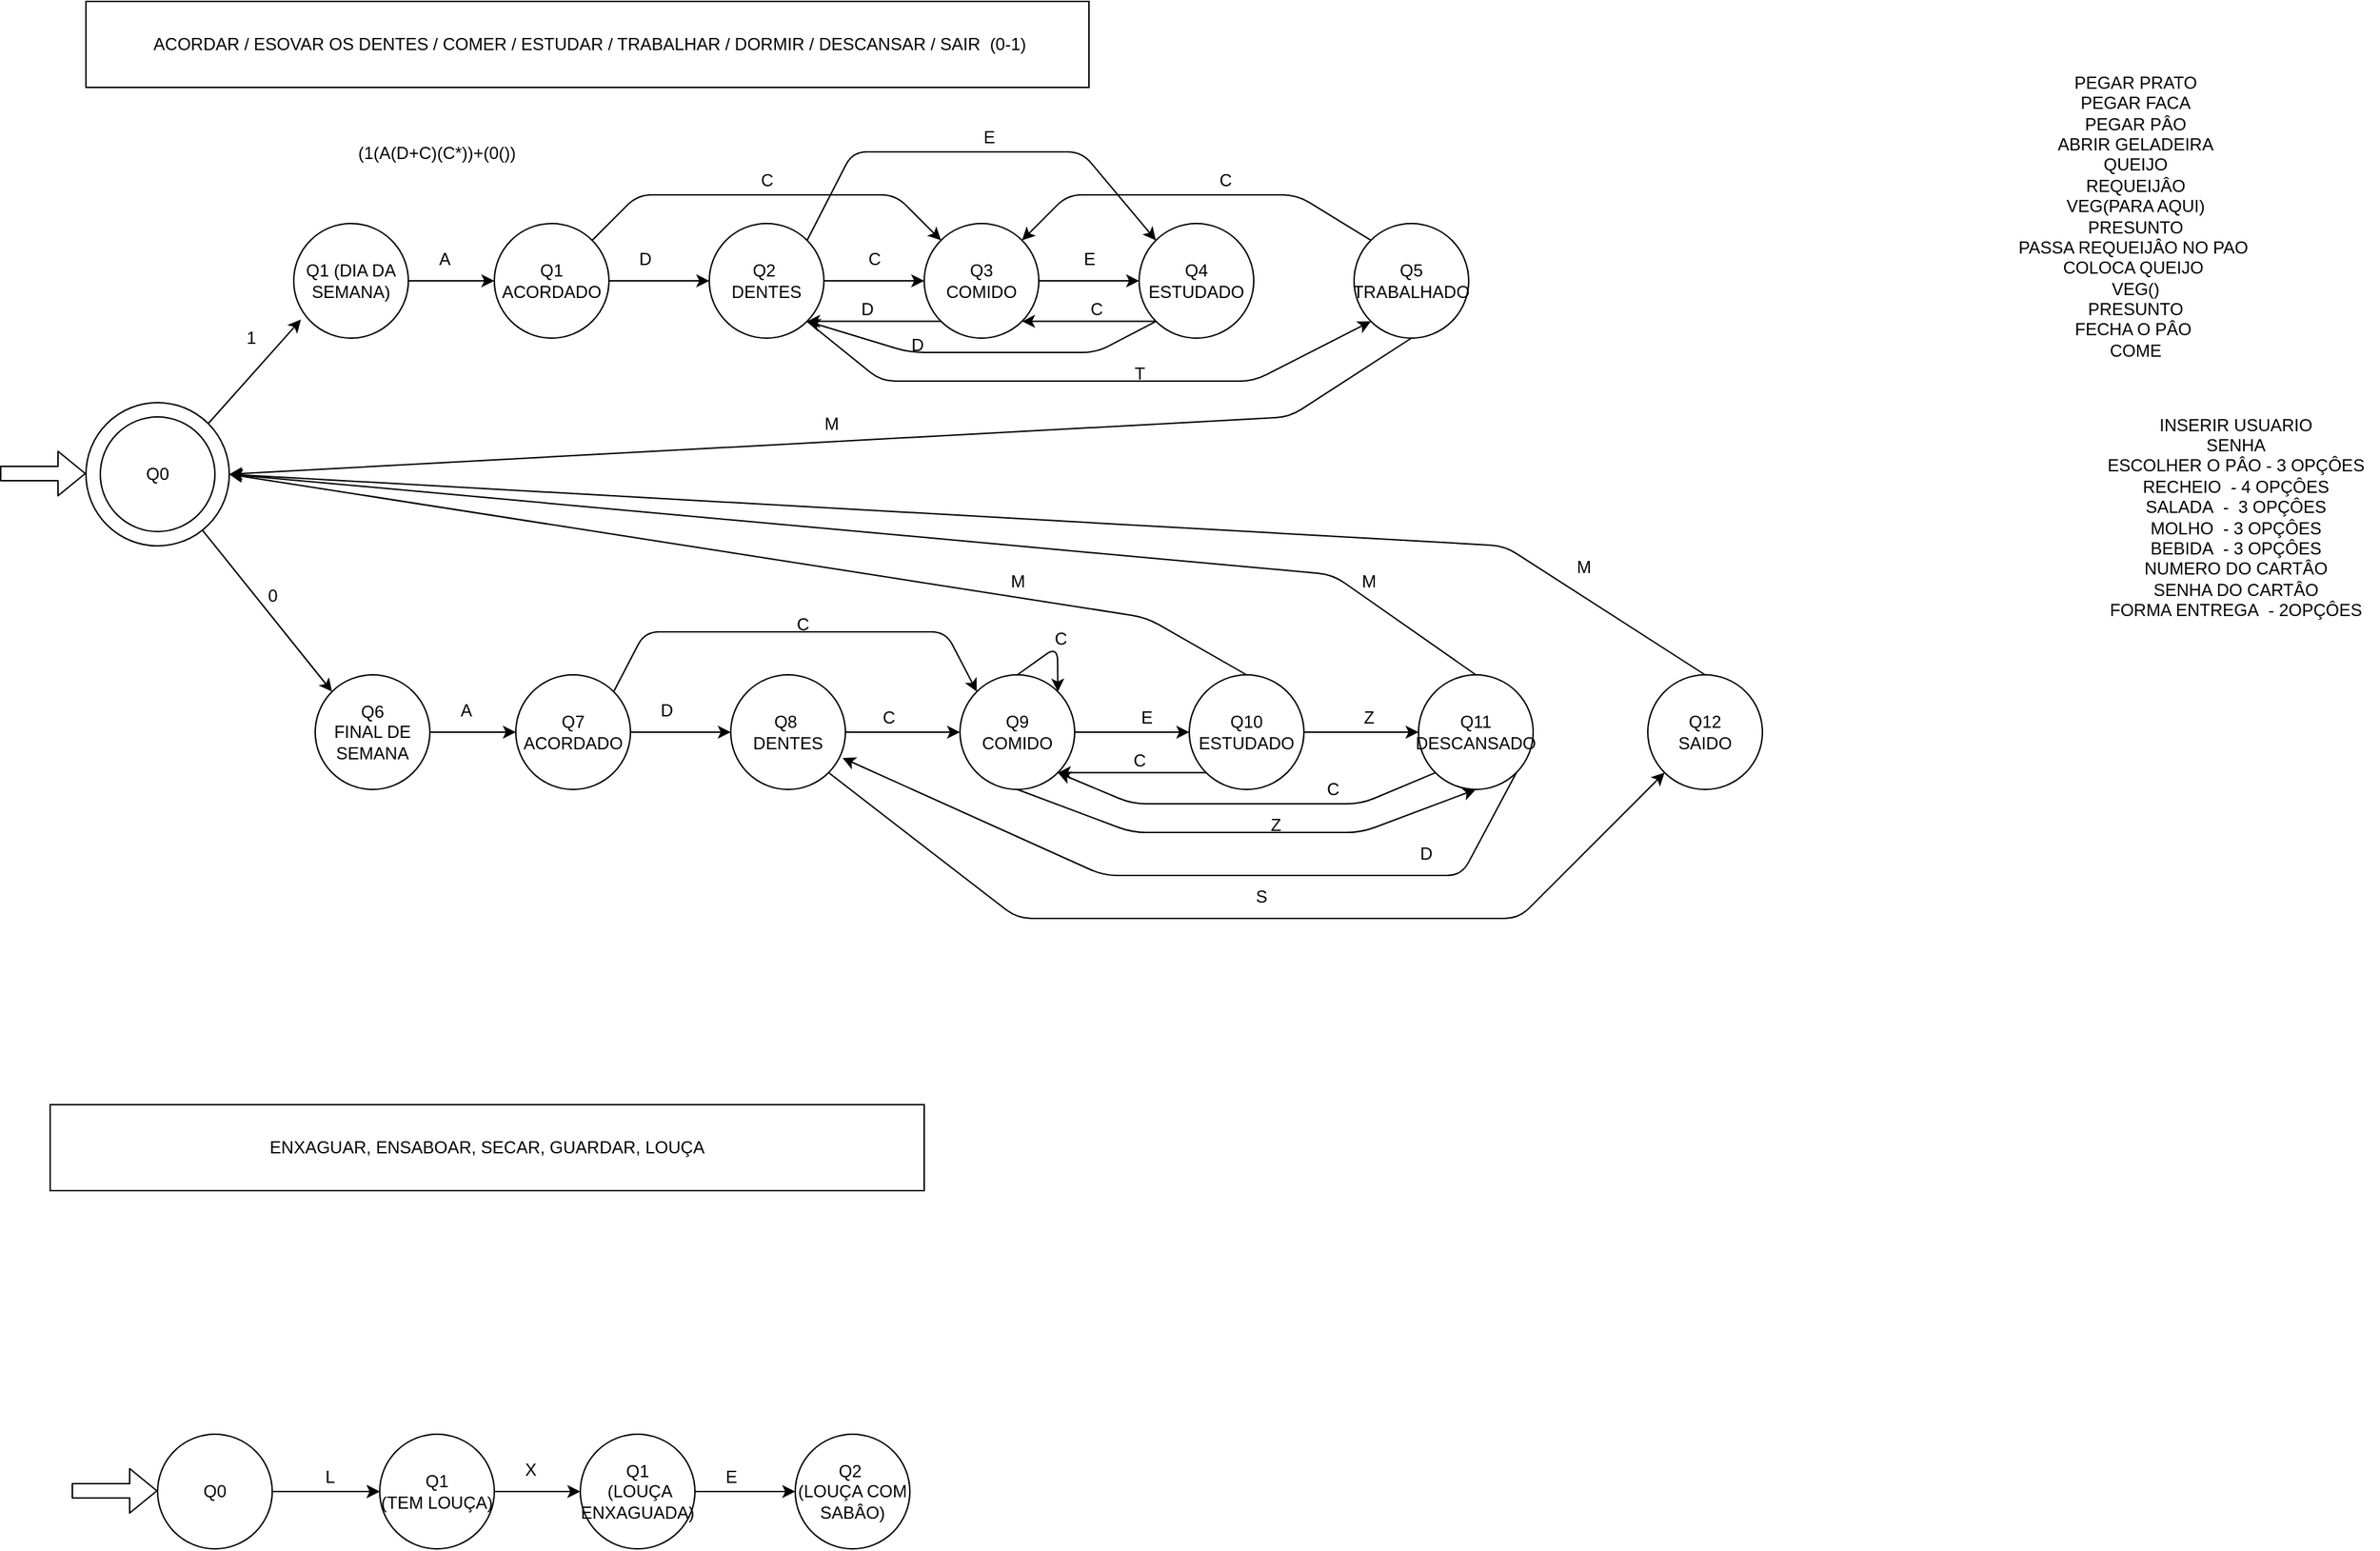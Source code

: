 <mxfile>
    <diagram id="M7fcVToLLHTWmSSGWDfn" name="Página-1">
        <mxGraphModel dx="2266" dy="792" grid="1" gridSize="10" guides="1" tooltips="1" connect="1" arrows="1" fold="1" page="1" pageScale="1" pageWidth="827" pageHeight="1169" math="0" shadow="0">
            <root>
                <mxCell id="0"/>
                <mxCell id="1" parent="0"/>
                <mxCell id="132" value="" style="ellipse;whiteSpace=wrap;html=1;aspect=fixed;" vertex="1" parent="1">
                    <mxGeometry x="510" y="290" width="100" height="100" as="geometry"/>
                </mxCell>
                <mxCell id="29" value="&amp;nbsp;ACORDAR / ESOVAR OS DENTES / COMER / ESTUDAR / TRABALHAR / DORMIR / DESCANSAR / SAIR&amp;nbsp; (0-1)" style="rounded=0;whiteSpace=wrap;html=1;" vertex="1" parent="1">
                    <mxGeometry x="510" y="10" width="700" height="60" as="geometry"/>
                </mxCell>
                <mxCell id="84" style="edgeStyle=none;html=1;entryX=0;entryY=0;entryDx=0;entryDy=0;" edge="1" parent="1" source="132" target="76">
                    <mxGeometry relative="1" as="geometry">
                        <mxPoint x="590" y="380" as="sourcePoint"/>
                    </mxGeometry>
                </mxCell>
                <mxCell id="85" style="edgeStyle=none;html=1;entryX=0.063;entryY=0.838;entryDx=0;entryDy=0;entryPerimeter=0;exitX=1;exitY=0;exitDx=0;exitDy=0;" edge="1" parent="1" source="132" target="72">
                    <mxGeometry relative="1" as="geometry">
                        <mxPoint x="615" y="275" as="sourcePoint"/>
                    </mxGeometry>
                </mxCell>
                <mxCell id="68" value="Q0" style="ellipse;whiteSpace=wrap;html=1;aspect=fixed;" vertex="1" parent="1">
                    <mxGeometry x="520" y="300" width="80" height="80" as="geometry"/>
                </mxCell>
                <mxCell id="70" value="" style="shape=flexArrow;endArrow=classic;html=1;" edge="1" parent="1">
                    <mxGeometry width="50" height="50" relative="1" as="geometry">
                        <mxPoint x="450" y="339.5" as="sourcePoint"/>
                        <mxPoint x="510" y="339.5" as="targetPoint"/>
                    </mxGeometry>
                </mxCell>
                <mxCell id="87" value="" style="edgeStyle=none;html=1;" edge="1" parent="1" source="72" target="77">
                    <mxGeometry relative="1" as="geometry"/>
                </mxCell>
                <mxCell id="72" value="Q1 (DIA DA SEMANA)" style="ellipse;whiteSpace=wrap;html=1;aspect=fixed;" vertex="1" parent="1">
                    <mxGeometry x="655" y="165" width="80" height="80" as="geometry"/>
                </mxCell>
                <mxCell id="76" value="Q6&lt;br&gt;FINAL DE SEMANA" style="ellipse;whiteSpace=wrap;html=1;aspect=fixed;" vertex="1" parent="1">
                    <mxGeometry x="670" y="480" width="80" height="80" as="geometry"/>
                </mxCell>
                <mxCell id="95" value="" style="edgeStyle=none;html=1;" edge="1" parent="1" source="77" target="79">
                    <mxGeometry relative="1" as="geometry"/>
                </mxCell>
                <mxCell id="112" style="edgeStyle=none;html=1;exitX=1;exitY=0;exitDx=0;exitDy=0;entryX=0;entryY=0;entryDx=0;entryDy=0;" edge="1" parent="1" source="77" target="81">
                    <mxGeometry relative="1" as="geometry">
                        <Array as="points">
                            <mxPoint x="895" y="145"/>
                            <mxPoint x="1075" y="145"/>
                        </Array>
                    </mxGeometry>
                </mxCell>
                <mxCell id="77" value="Q1 ACORDADO" style="ellipse;whiteSpace=wrap;html=1;aspect=fixed;" vertex="1" parent="1">
                    <mxGeometry x="795" y="165" width="80" height="80" as="geometry"/>
                </mxCell>
                <mxCell id="97" value="" style="edgeStyle=none;html=1;" edge="1" parent="1" source="79" target="81">
                    <mxGeometry relative="1" as="geometry"/>
                </mxCell>
                <mxCell id="114" style="edgeStyle=none;html=1;exitX=1;exitY=0;exitDx=0;exitDy=0;entryX=0;entryY=0;entryDx=0;entryDy=0;" edge="1" parent="1" source="79" target="100">
                    <mxGeometry relative="1" as="geometry">
                        <Array as="points">
                            <mxPoint x="1045" y="115"/>
                            <mxPoint x="1205" y="115"/>
                        </Array>
                    </mxGeometry>
                </mxCell>
                <mxCell id="116" style="edgeStyle=none;html=1;exitX=1;exitY=1;exitDx=0;exitDy=0;entryX=0;entryY=1;entryDx=0;entryDy=0;" edge="1" parent="1" source="79" target="107">
                    <mxGeometry relative="1" as="geometry">
                        <Array as="points">
                            <mxPoint x="1065" y="275"/>
                            <mxPoint x="1325" y="275"/>
                        </Array>
                    </mxGeometry>
                </mxCell>
                <mxCell id="79" value="Q2&amp;nbsp;&lt;br&gt;DENTES" style="ellipse;whiteSpace=wrap;html=1;aspect=fixed;" vertex="1" parent="1">
                    <mxGeometry x="945" y="165" width="80" height="80" as="geometry"/>
                </mxCell>
                <mxCell id="101" value="" style="edgeStyle=none;html=1;" edge="1" parent="1" source="81" target="100">
                    <mxGeometry relative="1" as="geometry"/>
                </mxCell>
                <mxCell id="125" style="edgeStyle=none;html=1;exitX=0;exitY=1;exitDx=0;exitDy=0;entryX=1;entryY=1;entryDx=0;entryDy=0;" edge="1" parent="1" source="81" target="79">
                    <mxGeometry relative="1" as="geometry"/>
                </mxCell>
                <mxCell id="81" value="Q3&lt;br&gt;COMIDO" style="ellipse;whiteSpace=wrap;html=1;aspect=fixed;" vertex="1" parent="1">
                    <mxGeometry x="1095" y="165" width="80" height="80" as="geometry"/>
                </mxCell>
                <mxCell id="89" value="1" style="text;html=1;align=center;verticalAlign=middle;resizable=0;points=[];autosize=1;strokeColor=none;fillColor=none;" vertex="1" parent="1">
                    <mxGeometry x="610" y="230" width="30" height="30" as="geometry"/>
                </mxCell>
                <mxCell id="90" value="A" style="text;html=1;align=center;verticalAlign=middle;resizable=0;points=[];autosize=1;strokeColor=none;fillColor=none;" vertex="1" parent="1">
                    <mxGeometry x="745" y="175" width="30" height="30" as="geometry"/>
                </mxCell>
                <mxCell id="96" value="D" style="text;html=1;align=center;verticalAlign=middle;resizable=0;points=[];autosize=1;strokeColor=none;fillColor=none;" vertex="1" parent="1">
                    <mxGeometry x="885" y="175" width="30" height="30" as="geometry"/>
                </mxCell>
                <mxCell id="98" value="C" style="text;html=1;align=center;verticalAlign=middle;resizable=0;points=[];autosize=1;strokeColor=none;fillColor=none;" vertex="1" parent="1">
                    <mxGeometry x="1045" y="175" width="30" height="30" as="geometry"/>
                </mxCell>
                <mxCell id="119" style="edgeStyle=none;html=1;exitX=0;exitY=1;exitDx=0;exitDy=0;entryX=1;entryY=1;entryDx=0;entryDy=0;" edge="1" parent="1" source="100" target="79">
                    <mxGeometry relative="1" as="geometry">
                        <Array as="points">
                            <mxPoint x="1215" y="255"/>
                            <mxPoint x="1085" y="255"/>
                        </Array>
                    </mxGeometry>
                </mxCell>
                <mxCell id="121" style="edgeStyle=none;html=1;exitX=0;exitY=1;exitDx=0;exitDy=0;entryX=1;entryY=1;entryDx=0;entryDy=0;" edge="1" parent="1" source="100" target="81">
                    <mxGeometry relative="1" as="geometry"/>
                </mxCell>
                <mxCell id="100" value="Q4&lt;br&gt;ESTUDADO" style="ellipse;whiteSpace=wrap;html=1;aspect=fixed;" vertex="1" parent="1">
                    <mxGeometry x="1245" y="165" width="80" height="80" as="geometry"/>
                </mxCell>
                <mxCell id="106" value="E" style="text;html=1;align=center;verticalAlign=middle;resizable=0;points=[];autosize=1;strokeColor=none;fillColor=none;" vertex="1" parent="1">
                    <mxGeometry x="1195" y="175" width="30" height="30" as="geometry"/>
                </mxCell>
                <mxCell id="123" style="edgeStyle=none;html=1;exitX=0;exitY=0;exitDx=0;exitDy=0;entryX=1;entryY=0;entryDx=0;entryDy=0;" edge="1" parent="1" source="107" target="81">
                    <mxGeometry relative="1" as="geometry">
                        <mxPoint x="1365" y="135" as="targetPoint"/>
                        <Array as="points">
                            <mxPoint x="1355" y="145"/>
                            <mxPoint x="1195" y="145"/>
                        </Array>
                    </mxGeometry>
                </mxCell>
                <mxCell id="139" style="edgeStyle=none;html=1;exitX=0.5;exitY=1;exitDx=0;exitDy=0;entryX=1;entryY=0.5;entryDx=0;entryDy=0;" edge="1" parent="1" source="107" target="132">
                    <mxGeometry relative="1" as="geometry">
                        <Array as="points">
                            <mxPoint x="1350" y="300"/>
                        </Array>
                    </mxGeometry>
                </mxCell>
                <mxCell id="107" value="Q5&lt;br&gt;TRABALHADO" style="ellipse;whiteSpace=wrap;html=1;aspect=fixed;" vertex="1" parent="1">
                    <mxGeometry x="1395" y="165" width="80" height="80" as="geometry"/>
                </mxCell>
                <mxCell id="113" value="C" style="text;html=1;align=center;verticalAlign=middle;resizable=0;points=[];autosize=1;strokeColor=none;fillColor=none;" vertex="1" parent="1">
                    <mxGeometry x="970" y="120" width="30" height="30" as="geometry"/>
                </mxCell>
                <mxCell id="115" value="E" style="text;html=1;align=center;verticalAlign=middle;resizable=0;points=[];autosize=1;strokeColor=none;fillColor=none;" vertex="1" parent="1">
                    <mxGeometry x="1125" y="90" width="30" height="30" as="geometry"/>
                </mxCell>
                <mxCell id="117" value="T" style="text;html=1;align=center;verticalAlign=middle;resizable=0;points=[];autosize=1;strokeColor=none;fillColor=none;" vertex="1" parent="1">
                    <mxGeometry x="1230" y="255" width="30" height="30" as="geometry"/>
                </mxCell>
                <mxCell id="122" value="C" style="text;html=1;align=center;verticalAlign=middle;resizable=0;points=[];autosize=1;strokeColor=none;fillColor=none;" vertex="1" parent="1">
                    <mxGeometry x="1200" y="210" width="30" height="30" as="geometry"/>
                </mxCell>
                <mxCell id="124" value="C" style="text;html=1;align=center;verticalAlign=middle;resizable=0;points=[];autosize=1;strokeColor=none;fillColor=none;" vertex="1" parent="1">
                    <mxGeometry x="1290" y="120" width="30" height="30" as="geometry"/>
                </mxCell>
                <mxCell id="126" value="D" style="text;html=1;align=center;verticalAlign=middle;resizable=0;points=[];autosize=1;strokeColor=none;fillColor=none;" vertex="1" parent="1">
                    <mxGeometry x="1040" y="210" width="30" height="30" as="geometry"/>
                </mxCell>
                <mxCell id="127" value="D" style="text;html=1;align=center;verticalAlign=middle;resizable=0;points=[];autosize=1;strokeColor=none;fillColor=none;" vertex="1" parent="1">
                    <mxGeometry x="1075" y="235" width="30" height="30" as="geometry"/>
                </mxCell>
                <mxCell id="131" value="M" style="text;html=1;align=center;verticalAlign=middle;resizable=0;points=[];autosize=1;strokeColor=none;fillColor=none;" vertex="1" parent="1">
                    <mxGeometry x="1015" y="290" width="30" height="30" as="geometry"/>
                </mxCell>
                <mxCell id="133" value="0" style="text;html=1;align=center;verticalAlign=middle;resizable=0;points=[];autosize=1;strokeColor=none;fillColor=none;" vertex="1" parent="1">
                    <mxGeometry x="625" y="410" width="30" height="30" as="geometry"/>
                </mxCell>
                <mxCell id="134" value="" style="edgeStyle=none;html=1;" edge="1" parent="1" target="136">
                    <mxGeometry relative="1" as="geometry">
                        <mxPoint x="750" y="520" as="sourcePoint"/>
                    </mxGeometry>
                </mxCell>
                <mxCell id="135" value="" style="edgeStyle=none;html=1;" edge="1" parent="1" source="136">
                    <mxGeometry relative="1" as="geometry">
                        <mxPoint x="960" y="520" as="targetPoint"/>
                    </mxGeometry>
                </mxCell>
                <mxCell id="152" style="edgeStyle=none;html=1;exitX=1;exitY=0;exitDx=0;exitDy=0;entryX=0;entryY=0;entryDx=0;entryDy=0;" edge="1" parent="1" source="136" target="141">
                    <mxGeometry relative="1" as="geometry">
                        <Array as="points">
                            <mxPoint x="900" y="450"/>
                            <mxPoint x="1110" y="450"/>
                        </Array>
                    </mxGeometry>
                </mxCell>
                <mxCell id="136" value="Q7 ACORDADO" style="ellipse;whiteSpace=wrap;html=1;aspect=fixed;" vertex="1" parent="1">
                    <mxGeometry x="810" y="480" width="80" height="80" as="geometry"/>
                </mxCell>
                <mxCell id="137" value="A" style="text;html=1;align=center;verticalAlign=middle;resizable=0;points=[];autosize=1;strokeColor=none;fillColor=none;" vertex="1" parent="1">
                    <mxGeometry x="760" y="490" width="30" height="30" as="geometry"/>
                </mxCell>
                <mxCell id="138" value="D" style="text;html=1;align=center;verticalAlign=middle;resizable=0;points=[];autosize=1;strokeColor=none;fillColor=none;" vertex="1" parent="1">
                    <mxGeometry x="900" y="490" width="30" height="30" as="geometry"/>
                </mxCell>
                <mxCell id="142" value="" style="edgeStyle=none;html=1;" edge="1" parent="1" source="140" target="141">
                    <mxGeometry relative="1" as="geometry"/>
                </mxCell>
                <mxCell id="155" style="edgeStyle=none;html=1;exitX=1;exitY=1;exitDx=0;exitDy=0;entryX=0;entryY=1;entryDx=0;entryDy=0;" edge="1" parent="1" source="140" target="147">
                    <mxGeometry relative="1" as="geometry">
                        <Array as="points">
                            <mxPoint x="1160" y="650"/>
                            <mxPoint x="1510" y="650"/>
                        </Array>
                    </mxGeometry>
                </mxCell>
                <mxCell id="140" value="Q8&amp;nbsp;&lt;br&gt;DENTES" style="ellipse;whiteSpace=wrap;html=1;aspect=fixed;" vertex="1" parent="1">
                    <mxGeometry x="960" y="480" width="80" height="80" as="geometry"/>
                </mxCell>
                <mxCell id="144" value="" style="edgeStyle=none;html=1;" edge="1" parent="1" source="141" target="143">
                    <mxGeometry relative="1" as="geometry"/>
                </mxCell>
                <mxCell id="161" style="edgeStyle=none;html=1;exitX=0.5;exitY=1;exitDx=0;exitDy=0;entryX=0.5;entryY=1;entryDx=0;entryDy=0;" edge="1" parent="1" source="141" target="145">
                    <mxGeometry relative="1" as="geometry">
                        <Array as="points">
                            <mxPoint x="1240" y="590"/>
                            <mxPoint x="1400" y="590"/>
                        </Array>
                    </mxGeometry>
                </mxCell>
                <mxCell id="141" value="Q9&lt;br&gt;COMIDO" style="ellipse;whiteSpace=wrap;html=1;aspect=fixed;" vertex="1" parent="1">
                    <mxGeometry x="1120" y="480" width="80" height="80" as="geometry"/>
                </mxCell>
                <mxCell id="146" value="" style="edgeStyle=none;html=1;" edge="1" parent="1" source="143" target="145">
                    <mxGeometry relative="1" as="geometry"/>
                </mxCell>
                <mxCell id="167" style="edgeStyle=none;html=1;exitX=0.5;exitY=0;exitDx=0;exitDy=0;" edge="1" parent="1" source="143">
                    <mxGeometry relative="1" as="geometry">
                        <mxPoint x="610" y="340" as="targetPoint"/>
                        <Array as="points">
                            <mxPoint x="1250" y="440"/>
                        </Array>
                    </mxGeometry>
                </mxCell>
                <mxCell id="170" style="edgeStyle=none;html=1;exitX=0;exitY=1;exitDx=0;exitDy=0;entryX=1;entryY=1;entryDx=0;entryDy=0;" edge="1" parent="1" source="143" target="141">
                    <mxGeometry relative="1" as="geometry">
                        <mxPoint x="1250" y="560" as="targetPoint"/>
                    </mxGeometry>
                </mxCell>
                <mxCell id="143" value="Q10&lt;br&gt;ESTUDADO" style="ellipse;whiteSpace=wrap;html=1;aspect=fixed;" vertex="1" parent="1">
                    <mxGeometry x="1280" y="480" width="80" height="80" as="geometry"/>
                </mxCell>
                <mxCell id="166" style="edgeStyle=none;html=1;exitX=0.5;exitY=0;exitDx=0;exitDy=0;entryX=1;entryY=0.5;entryDx=0;entryDy=0;" edge="1" parent="1" source="145" target="132">
                    <mxGeometry relative="1" as="geometry">
                        <Array as="points">
                            <mxPoint x="1380" y="410"/>
                        </Array>
                    </mxGeometry>
                </mxCell>
                <mxCell id="173" style="edgeStyle=none;html=1;exitX=0;exitY=1;exitDx=0;exitDy=0;entryX=1;entryY=1;entryDx=0;entryDy=0;" edge="1" parent="1" source="145" target="141">
                    <mxGeometry relative="1" as="geometry">
                        <Array as="points">
                            <mxPoint x="1400" y="570"/>
                            <mxPoint x="1240" y="570"/>
                        </Array>
                    </mxGeometry>
                </mxCell>
                <mxCell id="179" style="edgeStyle=none;html=1;exitX=1;exitY=1;exitDx=0;exitDy=0;entryX=0.975;entryY=0.725;entryDx=0;entryDy=0;entryPerimeter=0;" edge="1" parent="1" source="145" target="140">
                    <mxGeometry relative="1" as="geometry">
                        <Array as="points">
                            <mxPoint x="1470" y="620"/>
                            <mxPoint x="1220" y="620"/>
                        </Array>
                    </mxGeometry>
                </mxCell>
                <mxCell id="145" value="Q11&lt;br&gt;DESCANSADO" style="ellipse;whiteSpace=wrap;html=1;aspect=fixed;" vertex="1" parent="1">
                    <mxGeometry x="1440" y="480" width="80" height="80" as="geometry"/>
                </mxCell>
                <mxCell id="168" style="edgeStyle=none;html=1;exitX=0.5;exitY=0;exitDx=0;exitDy=0;" edge="1" parent="1" source="147">
                    <mxGeometry relative="1" as="geometry">
                        <mxPoint x="610" y="340" as="targetPoint"/>
                        <Array as="points">
                            <mxPoint x="1500" y="390"/>
                        </Array>
                    </mxGeometry>
                </mxCell>
                <mxCell id="147" value="Q12&lt;br&gt;SAIDO" style="ellipse;whiteSpace=wrap;html=1;aspect=fixed;" vertex="1" parent="1">
                    <mxGeometry x="1600" y="480" width="80" height="80" as="geometry"/>
                </mxCell>
                <mxCell id="156" value="S" style="text;html=1;align=center;verticalAlign=middle;resizable=0;points=[];autosize=1;strokeColor=none;fillColor=none;" vertex="1" parent="1">
                    <mxGeometry x="1315" y="620" width="30" height="30" as="geometry"/>
                </mxCell>
                <mxCell id="157" value="C" style="text;html=1;align=center;verticalAlign=middle;resizable=0;points=[];autosize=1;strokeColor=none;fillColor=none;" vertex="1" parent="1">
                    <mxGeometry x="995" y="430" width="30" height="30" as="geometry"/>
                </mxCell>
                <mxCell id="159" value="C" style="text;html=1;align=center;verticalAlign=middle;resizable=0;points=[];autosize=1;strokeColor=none;fillColor=none;" vertex="1" parent="1">
                    <mxGeometry x="1055" y="495" width="30" height="30" as="geometry"/>
                </mxCell>
                <mxCell id="160" value="E" style="text;html=1;align=center;verticalAlign=middle;resizable=0;points=[];autosize=1;strokeColor=none;fillColor=none;" vertex="1" parent="1">
                    <mxGeometry x="1235" y="495" width="30" height="30" as="geometry"/>
                </mxCell>
                <mxCell id="162" value="Z" style="text;html=1;align=center;verticalAlign=middle;resizable=0;points=[];autosize=1;strokeColor=none;fillColor=none;" vertex="1" parent="1">
                    <mxGeometry x="1325" y="570" width="30" height="30" as="geometry"/>
                </mxCell>
                <mxCell id="164" value="Z" style="text;html=1;align=center;verticalAlign=middle;resizable=0;points=[];autosize=1;strokeColor=none;fillColor=none;" vertex="1" parent="1">
                    <mxGeometry x="1390" y="495" width="30" height="30" as="geometry"/>
                </mxCell>
                <mxCell id="169" style="edgeStyle=none;html=1;exitX=0.5;exitY=0;exitDx=0;exitDy=0;entryX=1;entryY=0;entryDx=0;entryDy=0;" edge="1" parent="1" source="141" target="141">
                    <mxGeometry relative="1" as="geometry">
                        <Array as="points">
                            <mxPoint x="1188" y="460"/>
                        </Array>
                    </mxGeometry>
                </mxCell>
                <mxCell id="172" value="C" style="text;html=1;align=center;verticalAlign=middle;resizable=0;points=[];autosize=1;strokeColor=none;fillColor=none;" vertex="1" parent="1">
                    <mxGeometry x="1230" y="525" width="30" height="30" as="geometry"/>
                </mxCell>
                <mxCell id="174" value="C" style="text;html=1;align=center;verticalAlign=middle;resizable=0;points=[];autosize=1;strokeColor=none;fillColor=none;" vertex="1" parent="1">
                    <mxGeometry x="1365" y="545" width="30" height="30" as="geometry"/>
                </mxCell>
                <mxCell id="175" value="C" style="text;html=1;align=center;verticalAlign=middle;resizable=0;points=[];autosize=1;strokeColor=none;fillColor=none;" vertex="1" parent="1">
                    <mxGeometry x="1175" y="440" width="30" height="30" as="geometry"/>
                </mxCell>
                <mxCell id="176" value="M" style="text;html=1;align=center;verticalAlign=middle;resizable=0;points=[];autosize=1;strokeColor=none;fillColor=none;" vertex="1" parent="1">
                    <mxGeometry x="1145" y="400" width="30" height="30" as="geometry"/>
                </mxCell>
                <mxCell id="177" value="M" style="text;html=1;align=center;verticalAlign=middle;resizable=0;points=[];autosize=1;strokeColor=none;fillColor=none;" vertex="1" parent="1">
                    <mxGeometry x="1540" y="390" width="30" height="30" as="geometry"/>
                </mxCell>
                <mxCell id="178" value="M" style="text;html=1;align=center;verticalAlign=middle;resizable=0;points=[];autosize=1;strokeColor=none;fillColor=none;" vertex="1" parent="1">
                    <mxGeometry x="1390" y="400" width="30" height="30" as="geometry"/>
                </mxCell>
                <mxCell id="180" value="D" style="text;html=1;align=center;verticalAlign=middle;resizable=0;points=[];autosize=1;strokeColor=none;fillColor=none;" vertex="1" parent="1">
                    <mxGeometry x="1430" y="590" width="30" height="30" as="geometry"/>
                </mxCell>
                <mxCell id="182" value="(1(A(D+C)(C*))+(0())" style="text;html=45;align=center;verticalAlign=middle;resizable=0;points=[];autosize=1;strokeColor=none;fillColor=none;" vertex="1" parent="1">
                    <mxGeometry x="690" y="100" width="130" height="30" as="geometry"/>
                </mxCell>
                <mxCell id="193" value="" style="edgeStyle=none;html=1;fontFamily=Helvetica;fontSize=12;fontColor=default;" edge="1" parent="1" target="187">
                    <mxGeometry relative="1" as="geometry">
                        <mxPoint x="650" y="1050" as="sourcePoint"/>
                    </mxGeometry>
                </mxCell>
                <mxCell id="194" value="" style="edgeStyle=none;html=1;fontFamily=Helvetica;fontSize=12;fontColor=default;" edge="1" parent="1" source="184" target="187">
                    <mxGeometry relative="1" as="geometry"/>
                </mxCell>
                <mxCell id="184" value="Q0" style="ellipse;whiteSpace=wrap;html=1;aspect=fixed;" vertex="1" parent="1">
                    <mxGeometry x="560" y="1010" width="80" height="80" as="geometry"/>
                </mxCell>
                <mxCell id="185" value="" style="shape=flexArrow;endArrow=classic;html=1;" edge="1" parent="1">
                    <mxGeometry width="50" height="50" relative="1" as="geometry">
                        <mxPoint x="500" y="1049.5" as="sourcePoint"/>
                        <mxPoint x="560" y="1049.5" as="targetPoint"/>
                    </mxGeometry>
                </mxCell>
                <mxCell id="186" value="" style="edgeStyle=none;html=1;" edge="1" parent="1" source="187" target="189">
                    <mxGeometry relative="1" as="geometry"/>
                </mxCell>
                <mxCell id="187" value="Q1&lt;br&gt;(TEM LOUÇA)" style="ellipse;whiteSpace=wrap;html=1;aspect=fixed;" vertex="1" parent="1">
                    <mxGeometry x="715" y="1010" width="80" height="80" as="geometry"/>
                </mxCell>
                <mxCell id="188" value="" style="edgeStyle=none;html=1;" edge="1" parent="1" source="189" target="190">
                    <mxGeometry relative="1" as="geometry"/>
                </mxCell>
                <mxCell id="189" value="Q1&lt;br&gt;&amp;nbsp;(LOUÇA ENXAGUADA)" style="ellipse;whiteSpace=wrap;html=1;aspect=fixed;" vertex="1" parent="1">
                    <mxGeometry x="855" y="1010" width="80" height="80" as="geometry"/>
                </mxCell>
                <mxCell id="190" value="Q2&amp;nbsp;&lt;br&gt;(LOUÇA COM SABÂO)" style="ellipse;whiteSpace=wrap;html=1;aspect=fixed;" vertex="1" parent="1">
                    <mxGeometry x="1005" y="1010" width="80" height="80" as="geometry"/>
                </mxCell>
                <mxCell id="191" value="X" style="text;html=1;align=center;verticalAlign=middle;resizable=0;points=[];autosize=1;strokeColor=none;fillColor=none;" vertex="1" parent="1">
                    <mxGeometry x="805" y="1020" width="30" height="30" as="geometry"/>
                </mxCell>
                <mxCell id="195" value="ENXAGUAR, ENSABOAR, SECAR, GUARDAR, LOUÇA" style="whiteSpace=wrap;html=1;fontFamily=Helvetica;fontSize=12;fontColor=default;fillColor=none;gradientColor=none;" vertex="1" parent="1">
                    <mxGeometry x="485" y="780" width="610" height="60" as="geometry"/>
                </mxCell>
                <mxCell id="196" value="L" style="text;html=1;align=center;verticalAlign=middle;resizable=0;points=[];autosize=1;strokeColor=none;fillColor=none;fontSize=12;fontFamily=Helvetica;fontColor=default;" vertex="1" parent="1">
                    <mxGeometry x="665" y="1025" width="30" height="30" as="geometry"/>
                </mxCell>
                <mxCell id="197" value="E" style="text;html=1;align=center;verticalAlign=middle;resizable=0;points=[];autosize=1;strokeColor=none;fillColor=none;fontSize=12;fontFamily=Helvetica;fontColor=default;" vertex="1" parent="1">
                    <mxGeometry x="945" y="1025" width="30" height="30" as="geometry"/>
                </mxCell>
                <mxCell id="203" value="PEGAR PRATO&lt;br&gt;PEGAR FACA&lt;br&gt;PEGAR PÂO&lt;br&gt;ABRIR GELADEIRA&lt;br&gt;QUEIJO&lt;br&gt;REQUEIJÂO&lt;br&gt;VEG(PARA AQUI)&lt;br&gt;PRESUNTO&lt;br&gt;PASSA REQUEIJÂO NO PAO&amp;nbsp;&lt;br&gt;COLOCA QUEIJO&amp;nbsp;&lt;br&gt;VEG()&lt;br&gt;PRESUNTO&lt;br&gt;FECHA O PÂO&amp;nbsp;&lt;br&gt;COME" style="text;html=1;align=center;verticalAlign=middle;resizable=0;points=[];autosize=1;strokeColor=none;fillColor=none;fontSize=12;fontFamily=Helvetica;fontColor=default;" vertex="1" parent="1">
                    <mxGeometry x="1845" y="55" width="190" height="210" as="geometry"/>
                </mxCell>
                <mxCell id="204" value="INSERIR USUARIO&lt;br&gt;SENHA&lt;br&gt;ESCOLHER O PÂO - 3 OPÇÔES&lt;br&gt;RECHEIO&amp;nbsp; - 4 OPÇÔES&lt;br&gt;SALADA&amp;nbsp; -&amp;nbsp; 3 OPÇÔES&lt;br&gt;MOLHO&amp;nbsp; - 3 OPÇÔES&lt;br&gt;BEBIDA&amp;nbsp; - 3 OPÇÔES&lt;br&gt;NUMERO DO CARTÂO&lt;br&gt;SENHA DO CARTÂO&lt;br&gt;FORMA ENTREGA&amp;nbsp; - 2OPÇÔES&lt;br&gt;" style="text;html=1;align=center;verticalAlign=middle;resizable=0;points=[];autosize=1;strokeColor=none;fillColor=none;fontSize=12;fontFamily=Helvetica;fontColor=default;" vertex="1" parent="1">
                    <mxGeometry x="1910" y="290" width="200" height="160" as="geometry"/>
                </mxCell>
            </root>
        </mxGraphModel>
    </diagram>
</mxfile>